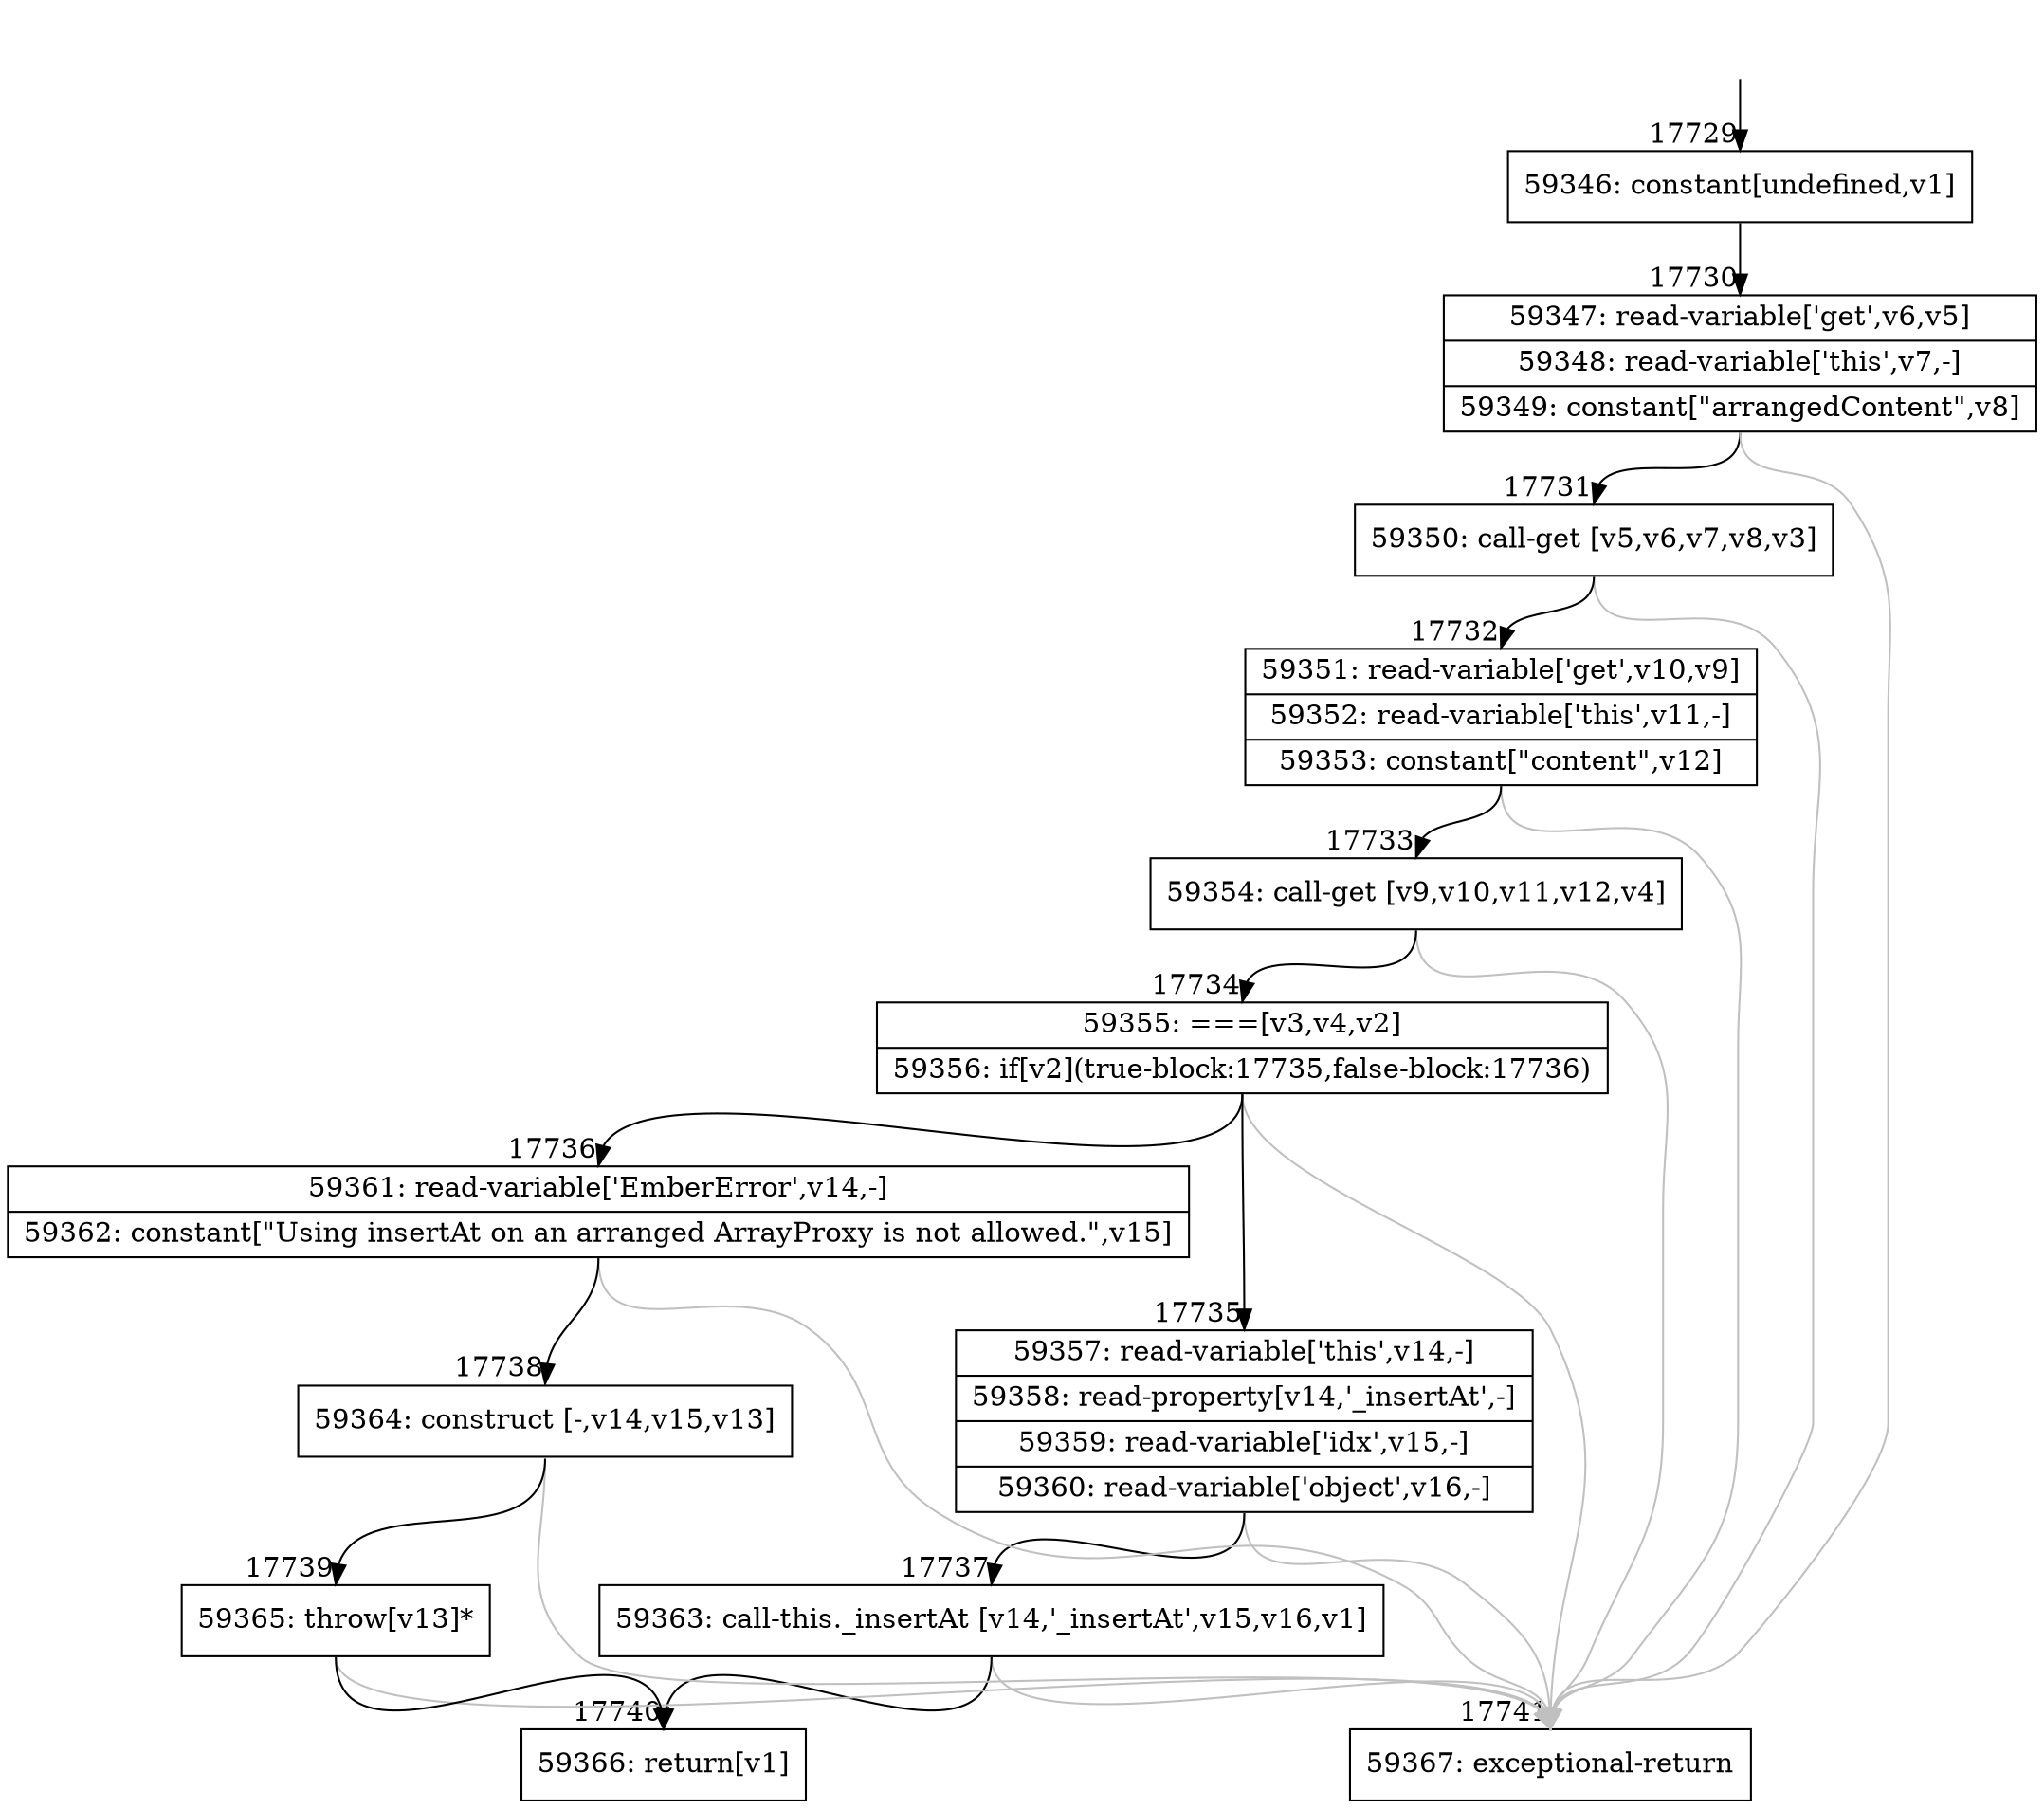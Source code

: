 digraph {
rankdir="TD"
BB_entry1529[shape=none,label=""];
BB_entry1529 -> BB17729 [tailport=s, headport=n, headlabel="    17729"]
BB17729 [shape=record label="{59346: constant[undefined,v1]}" ] 
BB17729 -> BB17730 [tailport=s, headport=n, headlabel="      17730"]
BB17730 [shape=record label="{59347: read-variable['get',v6,v5]|59348: read-variable['this',v7,-]|59349: constant[\"arrangedContent\",v8]}" ] 
BB17730 -> BB17731 [tailport=s, headport=n, headlabel="      17731"]
BB17730 -> BB17741 [tailport=s, headport=n, color=gray, headlabel="      17741"]
BB17731 [shape=record label="{59350: call-get [v5,v6,v7,v8,v3]}" ] 
BB17731 -> BB17732 [tailport=s, headport=n, headlabel="      17732"]
BB17731 -> BB17741 [tailport=s, headport=n, color=gray]
BB17732 [shape=record label="{59351: read-variable['get',v10,v9]|59352: read-variable['this',v11,-]|59353: constant[\"content\",v12]}" ] 
BB17732 -> BB17733 [tailport=s, headport=n, headlabel="      17733"]
BB17732 -> BB17741 [tailport=s, headport=n, color=gray]
BB17733 [shape=record label="{59354: call-get [v9,v10,v11,v12,v4]}" ] 
BB17733 -> BB17734 [tailport=s, headport=n, headlabel="      17734"]
BB17733 -> BB17741 [tailport=s, headport=n, color=gray]
BB17734 [shape=record label="{59355: ===[v3,v4,v2]|59356: if[v2](true-block:17735,false-block:17736)}" ] 
BB17734 -> BB17735 [tailport=s, headport=n, headlabel="      17735"]
BB17734 -> BB17736 [tailport=s, headport=n, headlabel="      17736"]
BB17734 -> BB17741 [tailport=s, headport=n, color=gray]
BB17735 [shape=record label="{59357: read-variable['this',v14,-]|59358: read-property[v14,'_insertAt',-]|59359: read-variable['idx',v15,-]|59360: read-variable['object',v16,-]}" ] 
BB17735 -> BB17737 [tailport=s, headport=n, headlabel="      17737"]
BB17735 -> BB17741 [tailport=s, headport=n, color=gray]
BB17736 [shape=record label="{59361: read-variable['EmberError',v14,-]|59362: constant[\"Using insertAt on an arranged ArrayProxy is not allowed.\",v15]}" ] 
BB17736 -> BB17738 [tailport=s, headport=n, headlabel="      17738"]
BB17736 -> BB17741 [tailport=s, headport=n, color=gray]
BB17737 [shape=record label="{59363: call-this._insertAt [v14,'_insertAt',v15,v16,v1]}" ] 
BB17737 -> BB17740 [tailport=s, headport=n, headlabel="      17740"]
BB17737 -> BB17741 [tailport=s, headport=n, color=gray]
BB17738 [shape=record label="{59364: construct [-,v14,v15,v13]}" ] 
BB17738 -> BB17739 [tailport=s, headport=n, headlabel="      17739"]
BB17738 -> BB17741 [tailport=s, headport=n, color=gray]
BB17739 [shape=record label="{59365: throw[v13]*}" ] 
BB17739 -> BB17740 [tailport=s, headport=n]
BB17739 -> BB17741 [tailport=s, headport=n, color=gray]
BB17740 [shape=record label="{59366: return[v1]}" ] 
BB17741 [shape=record label="{59367: exceptional-return}" ] 
//#$~ 33432
}
